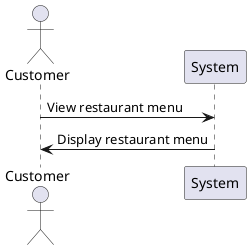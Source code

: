 @startuml
actor Customer
Customer -> System: View restaurant menu
System -> Customer: Display restaurant menu
@enduml